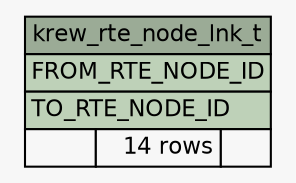 // dot 2.28.0 on Mac OS X 10.7.2
// SchemaSpy rev 590
digraph "krew_rte_node_lnk_t" {
  graph [
    rankdir="RL"
    bgcolor="#f7f7f7"
    nodesep="0.18"
    ranksep="0.46"
    fontname="Helvetica"
    fontsize="11"
  ];
  node [
    fontname="Helvetica"
    fontsize="11"
    shape="plaintext"
  ];
  edge [
    arrowsize="0.8"
  ];
  "krew_rte_node_lnk_t" [
    label=<
    <TABLE BORDER="0" CELLBORDER="1" CELLSPACING="0" BGCOLOR="#ffffff">
      <TR><TD COLSPAN="3" BGCOLOR="#9bab96" ALIGN="CENTER">krew_rte_node_lnk_t</TD></TR>
      <TR><TD PORT="FROM_RTE_NODE_ID" COLSPAN="3" BGCOLOR="#bed1b8" ALIGN="LEFT">FROM_RTE_NODE_ID</TD></TR>
      <TR><TD PORT="TO_RTE_NODE_ID" COLSPAN="3" BGCOLOR="#bed1b8" ALIGN="LEFT">TO_RTE_NODE_ID</TD></TR>
      <TR><TD ALIGN="LEFT" BGCOLOR="#f7f7f7">  </TD><TD ALIGN="RIGHT" BGCOLOR="#f7f7f7">14 rows</TD><TD ALIGN="RIGHT" BGCOLOR="#f7f7f7">  </TD></TR>
    </TABLE>>
    URL="tables/krew_rte_node_lnk_t.html"
    tooltip="krew_rte_node_lnk_t"
  ];
}
